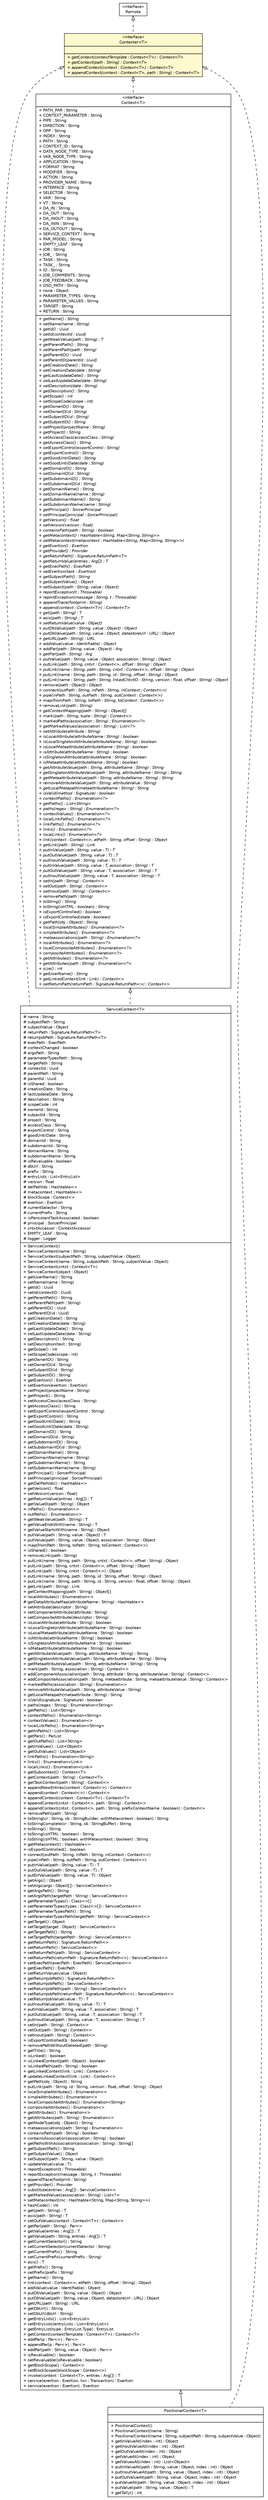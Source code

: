 #!/usr/local/bin/dot
#
# Class diagram 
# Generated by UMLGraph version R5_6 (http://www.umlgraph.org/)
#

digraph G {
	edge [fontname="Helvetica",fontsize=10,labelfontname="Helvetica",labelfontsize=10];
	node [fontname="Helvetica",fontsize=10,shape=plaintext];
	nodesep=0.25;
	ranksep=0.5;
	// sorcer.core.context.ServiceContext<T>
	c189337 [label=<<table title="sorcer.core.context.ServiceContext" border="0" cellborder="1" cellspacing="0" cellpadding="2" port="p" href="../core/context/ServiceContext.html">
		<tr><td><table border="0" cellspacing="0" cellpadding="1">
<tr><td align="center" balign="center"> ServiceContext&lt;T&gt; </td></tr>
		</table></td></tr>
		<tr><td><table border="0" cellspacing="0" cellpadding="1">
<tr><td align="left" balign="left"> # name : String </td></tr>
<tr><td align="left" balign="left"> # subjectPath : String </td></tr>
<tr><td align="left" balign="left"> # subjectValue : Object </td></tr>
<tr><td align="left" balign="left"> # returnPath : Signature.ReturnPath&lt;T&gt; </td></tr>
<tr><td align="left" balign="left"> # returnJobPath : Signature.ReturnPath&lt;T&gt; </td></tr>
<tr><td align="left" balign="left"> # execPath : ExecPath </td></tr>
<tr><td align="left" balign="left"> # contextChanged : boolean </td></tr>
<tr><td align="left" balign="left"> # argsPath : String </td></tr>
<tr><td align="left" balign="left"> # parameterTypesPath : String </td></tr>
<tr><td align="left" balign="left"> # targetPath : String </td></tr>
<tr><td align="left" balign="left"> # contextId : Uuid </td></tr>
<tr><td align="left" balign="left"> # parentPath : String </td></tr>
<tr><td align="left" balign="left"> # parentId : Uuid </td></tr>
<tr><td align="left" balign="left"> # isShared : boolean </td></tr>
<tr><td align="left" balign="left"> # creationDate : String </td></tr>
<tr><td align="left" balign="left"> # lastUpdateDate : String </td></tr>
<tr><td align="left" balign="left"> # description : String </td></tr>
<tr><td align="left" balign="left"> # scopeCode : int </td></tr>
<tr><td align="left" balign="left"> # ownerId : String </td></tr>
<tr><td align="left" balign="left"> # subjectId : String </td></tr>
<tr><td align="left" balign="left"> # project : String </td></tr>
<tr><td align="left" balign="left"> # accessClass : String </td></tr>
<tr><td align="left" balign="left"> # exportControl : String </td></tr>
<tr><td align="left" balign="left"> # goodUntilDate : String </td></tr>
<tr><td align="left" balign="left"> # domainId : String </td></tr>
<tr><td align="left" balign="left"> # subdomainId : String </td></tr>
<tr><td align="left" balign="left"> # domainName : String </td></tr>
<tr><td align="left" balign="left"> # subdomainName : String </td></tr>
<tr><td align="left" balign="left"> # isRevaluable : boolean </td></tr>
<tr><td align="left" balign="left"> # dbUrl : String </td></tr>
<tr><td align="left" balign="left"> # prefix : String </td></tr>
<tr><td align="left" balign="left"> # entryLists : List&lt;EntryList&gt; </td></tr>
<tr><td align="left" balign="left"> # version : float </td></tr>
<tr><td align="left" balign="left"> # delPathIds : Hashtable&lt;&gt; </td></tr>
<tr><td align="left" balign="left"> # metacontext : Hashtable&lt;&gt; </td></tr>
<tr><td align="left" balign="left"> # blockScope : Context&lt;&gt; </td></tr>
<tr><td align="left" balign="left"> # exertion : Exertion </td></tr>
<tr><td align="left" balign="left"> # currentSelector : String </td></tr>
<tr><td align="left" balign="left"> # currentPrefix : String </td></tr>
<tr><td align="left" balign="left"> + isPersistantTaskAssociated : boolean </td></tr>
<tr><td align="left" balign="left"> # principal : SorcerPrincipal </td></tr>
<tr><td align="left" balign="left"> + cntxtAccessor : ContextAccessor </td></tr>
<tr><td align="left" balign="left"> + EMPTY_LEAF : String </td></tr>
<tr><td align="left" balign="left"> # logger : Logger </td></tr>
		</table></td></tr>
		<tr><td><table border="0" cellspacing="0" cellpadding="1">
<tr><td align="left" balign="left"> + ServiceContext() </td></tr>
<tr><td align="left" balign="left"> + ServiceContext(name : String) </td></tr>
<tr><td align="left" balign="left"> + ServiceContext(subjectPath : String, subjectValue : Object) </td></tr>
<tr><td align="left" balign="left"> + ServiceContext(name : String, subjectPath : String, subjectValue : Object) </td></tr>
<tr><td align="left" balign="left"> + ServiceContext(cntxt : Context&lt;T&gt;) </td></tr>
<tr><td align="left" balign="left"> + ServiceContext(object : Object) </td></tr>
<tr><td align="left" balign="left"> + getUserName() : String </td></tr>
<tr><td align="left" balign="left"> + setName(name : String) </td></tr>
<tr><td align="left" balign="left"> + getId() : Uuid </td></tr>
<tr><td align="left" balign="left"> + setId(contextID : Uuid) </td></tr>
<tr><td align="left" balign="left"> + getParentPath() : String </td></tr>
<tr><td align="left" balign="left"> + setParentPath(path : String) </td></tr>
<tr><td align="left" balign="left"> + getParentID() : Uuid </td></tr>
<tr><td align="left" balign="left"> + setParentID(id : Uuid) </td></tr>
<tr><td align="left" balign="left"> + getCreationDate() : String </td></tr>
<tr><td align="left" balign="left"> + setCreationDate(date : String) </td></tr>
<tr><td align="left" balign="left"> + getLastUpdateDate() : String </td></tr>
<tr><td align="left" balign="left"> + setLastUpdateDate(date : String) </td></tr>
<tr><td align="left" balign="left"> + getDescription() : String </td></tr>
<tr><td align="left" balign="left"> + setDescription(text : String) </td></tr>
<tr><td align="left" balign="left"> + getScope() : int </td></tr>
<tr><td align="left" balign="left"> + setScopeCode(scope : int) </td></tr>
<tr><td align="left" balign="left"> + getOwnerID() : String </td></tr>
<tr><td align="left" balign="left"> + setOwnerID(id : String) </td></tr>
<tr><td align="left" balign="left"> + setSubjectID(id : String) </td></tr>
<tr><td align="left" balign="left"> + getSubjectID() : String </td></tr>
<tr><td align="left" balign="left"> + getExertion() : Exertion </td></tr>
<tr><td align="left" balign="left"> + setExertion(exertion : Exertion) </td></tr>
<tr><td align="left" balign="left"> + setProject(projectName : String) </td></tr>
<tr><td align="left" balign="left"> + getProject() : String </td></tr>
<tr><td align="left" balign="left"> + setAccessClass(acessClass : String) </td></tr>
<tr><td align="left" balign="left"> + getAccessClass() : String </td></tr>
<tr><td align="left" balign="left"> + setExportControl(exportControl : String) </td></tr>
<tr><td align="left" balign="left"> + getExportControl() : String </td></tr>
<tr><td align="left" balign="left"> + getGoodUntilDate() : String </td></tr>
<tr><td align="left" balign="left"> + setGoodUntilDate(date : String) </td></tr>
<tr><td align="left" balign="left"> + getDomainID() : String </td></tr>
<tr><td align="left" balign="left"> + setDomainID(id : String) </td></tr>
<tr><td align="left" balign="left"> + getSubdomainID() : String </td></tr>
<tr><td align="left" balign="left"> + setSubdomainID(id : String) </td></tr>
<tr><td align="left" balign="left"> + getDomainName() : String </td></tr>
<tr><td align="left" balign="left"> + setDomainName(name : String) </td></tr>
<tr><td align="left" balign="left"> + getSubdomainName() : String </td></tr>
<tr><td align="left" balign="left"> + setSubdomainName(name : String) </td></tr>
<tr><td align="left" balign="left"> + getPrincipal() : SorcerPrincipal </td></tr>
<tr><td align="left" balign="left"> + setPrincipal(principal : SorcerPrincipal) </td></tr>
<tr><td align="left" balign="left"> + getDelPathIds() : Hashtable&lt;&gt; </td></tr>
<tr><td align="left" balign="left"> + getVersion() : float </td></tr>
<tr><td align="left" balign="left"> + setVersion(version : float) </td></tr>
<tr><td align="left" balign="left"> + getReturnValue(entries : Arg[]) : T </td></tr>
<tr><td align="left" balign="left"> + getValue0(path : String) : Object </td></tr>
<tr><td align="left" balign="left"> + inPaths() : Enumeration&lt;&gt; </td></tr>
<tr><td align="left" balign="left"> + outPaths() : Enumeration&lt;&gt; </td></tr>
<tr><td align="left" balign="left"> + getWeakValue(path : String) : T </td></tr>
<tr><td align="left" balign="left"> + getValueEndsWith(name : String) : T </td></tr>
<tr><td align="left" balign="left"> + getValueStartsWith(name : String) : Object </td></tr>
<tr><td align="left" balign="left"> + putValue(path : String, value : Object) : T </td></tr>
<tr><td align="left" balign="left"> + putValue(path : String, value : Object, association : String) : Object </td></tr>
<tr><td align="left" balign="left"> + map(fromPath : String, toPath : String, toContext : Context&lt;&gt;) </td></tr>
<tr><td align="left" balign="left"> + isShared() : boolean </td></tr>
<tr><td align="left" balign="left"> + removeLink(path : String) </td></tr>
<tr><td align="left" balign="left"> + putLink(name : String, path : String, cntxt : Context&lt;&gt;, offset : String) : Object </td></tr>
<tr><td align="left" balign="left"> + putLink(path : String, cntxt : Context&lt;&gt;, offset : String) : Object </td></tr>
<tr><td align="left" balign="left"> + putLink(path : String, cntxt : Context&lt;&gt;) : Object </td></tr>
<tr><td align="left" balign="left"> + putLink(name : String, path : String, id : String, offset : String) : Object </td></tr>
<tr><td align="left" balign="left"> + putLink(name : String, path : String, id : String, version : float, offset : String) : Object </td></tr>
<tr><td align="left" balign="left"> + getLink(path : String) : Link </td></tr>
<tr><td align="left" balign="left"> + getContextMapping(path : String) : Object[] </td></tr>
<tr><td align="left" balign="left"> + localAttributes() : Enumeration&lt;&gt; </td></tr>
<tr><td align="left" balign="left"> # getDataAttributeMap(attributeName : String) : Hashtable&lt;&gt; </td></tr>
<tr><td align="left" balign="left"> + setAttribute(descriptor : String) </td></tr>
<tr><td align="left" balign="left"> + setComponentAttribute(attribute : String) </td></tr>
<tr><td align="left" balign="left"> + setCompositeAttribute(descriptor : String) </td></tr>
<tr><td align="left" balign="left"> + isLocalAttribute(attribute : String) : boolean </td></tr>
<tr><td align="left" balign="left"> + isLocalSingletonAttribute(attributeName : String) : boolean </td></tr>
<tr><td align="left" balign="left"> + isLocalMetaattribute(attributeName : String) : boolean </td></tr>
<tr><td align="left" balign="left"> + isAttribute(attributeName : String) : boolean </td></tr>
<tr><td align="left" balign="left"> + isSingletonAttribute(attributeName : String) : boolean </td></tr>
<tr><td align="left" balign="left"> + isMetaattribute(attributeName : String) : boolean </td></tr>
<tr><td align="left" balign="left"> + getAttributeValue(path : String, attributeName : String) : String </td></tr>
<tr><td align="left" balign="left"> + getSingletonAttributeValue(path : String, attributeName : String) : String </td></tr>
<tr><td align="left" balign="left"> + getMetaattributeValue(path : String, attributeName : String) : String </td></tr>
<tr><td align="left" balign="left"> + mark(path : String, association : String) : Context&lt;&gt; </td></tr>
<tr><td align="left" balign="left"> + addComponentAssociation(path : String, attribute : String, attributeValue : String) : Context&lt;&gt; </td></tr>
<tr><td align="left" balign="left"> + addCompositeAssociation(path : String, metaattribute : String, metaattributeValue : String) : Context&lt;&gt; </td></tr>
<tr><td align="left" balign="left"> + markedPaths(association : String) : Enumeration&lt;&gt; </td></tr>
<tr><td align="left" balign="left"> + removeAttributeValue(path : String, attributeValue : String) </td></tr>
<tr><td align="left" balign="left"> + getLocalMetapath(metaattribute : String) : String </td></tr>
<tr><td align="left" balign="left"> + isValid(signature : Signature) : boolean </td></tr>
<tr><td align="left" balign="left"> + paths(regex : String) : Enumeration&lt;String&gt; </td></tr>
<tr><td align="left" balign="left"> + getPaths() : List&lt;String&gt; </td></tr>
<tr><td align="left" balign="left"> + contextPaths() : Enumeration&lt;String&gt; </td></tr>
<tr><td align="left" balign="left"> + contextValues() : Enumeration&lt;&gt; </td></tr>
<tr><td align="left" balign="left"> + localLinkPaths() : Enumeration&lt;String&gt; </td></tr>
<tr><td align="left" balign="left"> + getInPaths() : List&lt;String&gt; </td></tr>
<tr><td align="left" balign="left"> + getPars() : ParList </td></tr>
<tr><td align="left" balign="left"> + getOutPaths() : List&lt;String&gt; </td></tr>
<tr><td align="left" balign="left"> + getInValues() : List&lt;Object&gt; </td></tr>
<tr><td align="left" balign="left"> + getOutValues() : List&lt;Object&gt; </td></tr>
<tr><td align="left" balign="left"> + linkPaths() : Enumeration&lt;String&gt; </td></tr>
<tr><td align="left" balign="left"> + links() : Enumeration&lt;Link&gt; </td></tr>
<tr><td align="left" balign="left"> + localLinks() : Enumeration&lt;Link&gt; </td></tr>
<tr><td align="left" balign="left"> + getSubcontext() : Context&lt;T&gt; </td></tr>
<tr><td align="left" balign="left"> + getContext(path : String) : Context&lt;T&gt; </td></tr>
<tr><td align="left" balign="left"> + getTaskContext(path : String) : Context&lt;&gt; </td></tr>
<tr><td align="left" balign="left"> + appendNewEntries(context : Context&lt;&gt;) : Context&lt;&gt; </td></tr>
<tr><td align="left" balign="left"> + append(context : Context&lt;&gt;) : Context&lt;&gt; </td></tr>
<tr><td align="left" balign="left"> + appendContext(context : Context&lt;T&gt;) : Context&lt;T&gt; </td></tr>
<tr><td align="left" balign="left"> + appendContext(cntxt : Context&lt;&gt;, path : String) : Context&lt;&gt; </td></tr>
<tr><td align="left" balign="left"> + appendContext(cntxt : Context&lt;&gt;, path : String, prefixContextName : boolean) : Context&lt;&gt; </td></tr>
<tr><td align="left" balign="left"> + removePath(path : String) </td></tr>
<tr><td align="left" balign="left"> + toString(cr : String, sb : StringBuilder, withMetacontext : boolean) : String </td></tr>
<tr><td align="left" balign="left"> + toStringComplete(cr : String, sb : StringBuffer) : String </td></tr>
<tr><td align="left" balign="left"> + toString() : String </td></tr>
<tr><td align="left" balign="left"> + toString(isHTML : boolean) : String </td></tr>
<tr><td align="left" balign="left"> + toString(isHTML : boolean, withMetacontext : boolean) : String </td></tr>
<tr><td align="left" balign="left"> + getMetacontext() : Hashtable&lt;&gt; </td></tr>
<tr><td align="left" balign="left"> + isExportControlled() : boolean </td></tr>
<tr><td align="left" balign="left"> + connect(outPath : String, inPath : String, inContext : Context&lt;&gt;) </td></tr>
<tr><td align="left" balign="left"> + pipe(inPath : String, outPath : String, outContext : Context&lt;&gt;) </td></tr>
<tr><td align="left" balign="left"> + putInValue(path : String, value : T) : T </td></tr>
<tr><td align="left" balign="left"> + putOutValue(path : String, value : T) : T </td></tr>
<tr><td align="left" balign="left"> + putErrValue(path : String, value : T) : Object </td></tr>
<tr><td align="left" balign="left"> + getArgs() : Object </td></tr>
<tr><td align="left" balign="left"> + setArgs(args : Object[]) : ServiceContext&lt;&gt; </td></tr>
<tr><td align="left" balign="left"> + getArgsPath() : String </td></tr>
<tr><td align="left" balign="left"> + setArgsPath(targetPath : String) : ServiceContext&lt;&gt; </td></tr>
<tr><td align="left" balign="left"> + getParameterTypes() : Class&lt;&gt;[] </td></tr>
<tr><td align="left" balign="left"> + setParameterTypes(types : Class&lt;&gt;[]) : ServiceContext&lt;&gt; </td></tr>
<tr><td align="left" balign="left"> + getParameterTypesPath() : String </td></tr>
<tr><td align="left" balign="left"> + setParameterTypesPath(targetPath : String) : ServiceContext&lt;&gt; </td></tr>
<tr><td align="left" balign="left"> + getTarget() : Object </td></tr>
<tr><td align="left" balign="left"> + setTarget(target : Object) : ServiceContext&lt;&gt; </td></tr>
<tr><td align="left" balign="left"> + getTargetPath() : String </td></tr>
<tr><td align="left" balign="left"> + setTargetPath(targetPath : String) : ServiceContext&lt;&gt; </td></tr>
<tr><td align="left" balign="left"> + getReturnPath() : Signature.ReturnPath&lt;&gt; </td></tr>
<tr><td align="left" balign="left"> + setReturnPath() : ServiceContext&lt;&gt; </td></tr>
<tr><td align="left" balign="left"> + setReturnPath(path : String) : ServiceContext&lt;&gt; </td></tr>
<tr><td align="left" balign="left"> + setReturnPath(returnPath : Signature.ReturnPath&lt;&gt;) : ServiceContext&lt;&gt; </td></tr>
<tr><td align="left" balign="left"> + setExecPath(execPath : ExecPath) : ServiceContext&lt;&gt; </td></tr>
<tr><td align="left" balign="left"> + getExecPath() : ExecPath </td></tr>
<tr><td align="left" balign="left"> + setReturnValue(value : Object) </td></tr>
<tr><td align="left" balign="left"> + getReturnJobPath() : Signature.ReturnPath&lt;&gt; </td></tr>
<tr><td align="left" balign="left"> + setReturnJobPath() : ServiceContext&lt;&gt; </td></tr>
<tr><td align="left" balign="left"> + setReturnJobPath(path : String) : ServiceContext&lt;&gt; </td></tr>
<tr><td align="left" balign="left"> + setReturnJobPath(returnPath : Signature.ReturnPath&lt;&gt;) : ServiceContext&lt;&gt; </td></tr>
<tr><td align="left" balign="left"> + setReturnJobValue(value : T) : T </td></tr>
<tr><td align="left" balign="left"> + putInoutValue(path : String, value : T) : T </td></tr>
<tr><td align="left" balign="left"> + putInValue(path : String, value : T, association : String) : T </td></tr>
<tr><td align="left" balign="left"> + putOutValue(path : String, value : T, association : String) : T </td></tr>
<tr><td align="left" balign="left"> + putInoutValue(path : String, value : T, association : String) : T </td></tr>
<tr><td align="left" balign="left"> + setIn(path : String) : Context&lt;&gt; </td></tr>
<tr><td align="left" balign="left"> + setOut(path : String) : Context&lt;&gt; </td></tr>
<tr><td align="left" balign="left"> + setInout(path : String) : Context&lt;&gt; </td></tr>
<tr><td align="left" balign="left"> + isExportControlled(b : boolean) </td></tr>
<tr><td align="left" balign="left"> + removePathWithoutDeleted(path : String) </td></tr>
<tr><td align="left" balign="left"> + getTitle() : String </td></tr>
<tr><td align="left" balign="left"> + isLinked() : boolean </td></tr>
<tr><td align="left" balign="left"> + isLinkedContext(path : Object) : boolean </td></tr>
<tr><td align="left" balign="left"> + isLinkedPath(path : String) : boolean </td></tr>
<tr><td align="left" balign="left"> + getLinkedContext(link : Link) : Context&lt;&gt; </td></tr>
<tr><td align="left" balign="left"> # updateLinkedContext(link : Link) : Context&lt;&gt; </td></tr>
<tr><td align="left" balign="left"> + getPath(obj : Object) : String </td></tr>
<tr><td align="left" balign="left"> + putLink(path : String, id : String, version : float, offset : String) : Object </td></tr>
<tr><td align="left" balign="left"> + localSimpleAttributes() : Enumeration&lt;&gt; </td></tr>
<tr><td align="left" balign="left"> + simpleAttributes() : Enumeration&lt;&gt; </td></tr>
<tr><td align="left" balign="left"> + localCompositeAttributes() : Enumeration&lt;String&gt; </td></tr>
<tr><td align="left" balign="left"> + compositeAttributes() : Enumeration&lt;&gt; </td></tr>
<tr><td align="left" balign="left"> + getAttributes() : Enumeration&lt;&gt; </td></tr>
<tr><td align="left" balign="left"> + getAttributes(path : String) : Enumeration&lt;&gt; </td></tr>
<tr><td align="left" balign="left"> + getNodeType(obj : Object) : String </td></tr>
<tr><td align="left" balign="left"> + metaassociations(path : String) : Enumeration&lt;&gt; </td></tr>
<tr><td align="left" balign="left"> + containsPath(path : String) : boolean </td></tr>
<tr><td align="left" balign="left"> + containsAssociation(association : String) : boolean </td></tr>
<tr><td align="left" balign="left"> + getPathsWithAssociation(association : String) : String[] </td></tr>
<tr><td align="left" balign="left"> + getSubjectPath() : String </td></tr>
<tr><td align="left" balign="left"> + getSubjectValue() : Object </td></tr>
<tr><td align="left" balign="left"> + setSubject(path : String, value : Object) </td></tr>
<tr><td align="left" balign="left"> + updateValue(value : T) </td></tr>
<tr><td align="left" balign="left"> + reportException(t : Throwable) </td></tr>
<tr><td align="left" balign="left"> + reportException(message : String, t : Throwable) </td></tr>
<tr><td align="left" balign="left"> + appendTrace(footprint : String) </td></tr>
<tr><td align="left" balign="left"> + getProvider() : Provider </td></tr>
<tr><td align="left" balign="left"> + substitute(entries : Arg[]) : ServiceContext&lt;&gt; </td></tr>
<tr><td align="left" balign="left"> + getMarkedValues(association : String) : List&lt;?&gt; </td></tr>
<tr><td align="left" balign="left"> + setMetacontext(mc : Hashtable&lt;String, Map&lt;String, String&gt;&gt;) </td></tr>
<tr><td align="left" balign="left"> + hashCode() : int </td></tr>
<tr><td align="left" balign="left"> + get(path : String) : T </td></tr>
<tr><td align="left" balign="left"> + asis(path : String) : T </td></tr>
<tr><td align="left" balign="left"> + setOutValues(context : Context&lt;T&gt;) : Context&lt;&gt; </td></tr>
<tr><td align="left" balign="left"> + getPar(path : String) : Par&lt;&gt; </td></tr>
<tr><td align="left" balign="left"> + getValue(entries : Arg[]) : T </td></tr>
<tr><td align="left" balign="left"> + getValue(path : String, entries : Arg[]) : T </td></tr>
<tr><td align="left" balign="left"> + getCurrentSelector() : String </td></tr>
<tr><td align="left" balign="left"> + setCurrentSelector(currentSelector : String) </td></tr>
<tr><td align="left" balign="left"> + getCurrentPrefix() : String </td></tr>
<tr><td align="left" balign="left"> + setCurrentPrefix(currentPrefix : String) </td></tr>
<tr><td align="left" balign="left"> + asis() : T </td></tr>
<tr><td align="left" balign="left"> + getPrefix() : String </td></tr>
<tr><td align="left" balign="left"> + setPrefix(prefix : String) </td></tr>
<tr><td align="left" balign="left"> + getName() : String </td></tr>
<tr><td align="left" balign="left"> + link(context : Context&lt;&gt;, atPath : String, offset : String) : Object </td></tr>
<tr><td align="left" balign="left"> + addValue(value : Identifiable) : Object </td></tr>
<tr><td align="left" balign="left"> + putDbValue(path : String, value : Object) : Object </td></tr>
<tr><td align="left" balign="left"> + putDbValue(path : String, value : Object, datastoreUrl : URL) : Object </td></tr>
<tr><td align="left" balign="left"> + getURL(path : String) : URL </td></tr>
<tr><td align="left" balign="left"> + getDbUrl() : String </td></tr>
<tr><td align="left" balign="left"> + setDbUrl(dbUrl : String) </td></tr>
<tr><td align="left" balign="left"> + getEntryLists() : List&lt;EntryList&gt; </td></tr>
<tr><td align="left" balign="left"> + setEntryLists(entryLists : List&lt;EntryList&gt;) </td></tr>
<tr><td align="left" balign="left"> + getEntryList(type : EntryList.Type) : EntryList </td></tr>
<tr><td align="left" balign="left"> + getContext(contextTemplate : Context&lt;T&gt;) : Context&lt;T&gt; </td></tr>
<tr><td align="left" balign="left"> + addPar(p : Par&lt;&gt;) : Par&lt;&gt; </td></tr>
<tr><td align="left" balign="left"> + appendPar(p : Par&lt;&gt;) : Par&lt;&gt; </td></tr>
<tr><td align="left" balign="left"> + addPar(path : String, value : Object) : Par&lt;&gt; </td></tr>
<tr><td align="left" balign="left"> + isRevaluable() : boolean </td></tr>
<tr><td align="left" balign="left"> + setRevaluable(isRevaluable : boolean) </td></tr>
<tr><td align="left" balign="left"> + getBlockScope() : Context&lt;&gt; </td></tr>
<tr><td align="left" balign="left"> + setBlockScope(blockScope : Context&lt;&gt;) </td></tr>
<tr><td align="left" balign="left"> + invoke(context : Context&lt;T&gt;, entries : Arg[]) : T </td></tr>
<tr><td align="left" balign="left"> + service(exertion : Exertion, txn : Transaction) : Exertion </td></tr>
<tr><td align="left" balign="left"> + service(exertion : Exertion) : Exertion </td></tr>
		</table></td></tr>
		</table>>, URL="../core/context/ServiceContext.html", fontname="Helvetica", fontcolor="black", fontsize=10.0];
	// sorcer.core.context.PositionalContext<T>
	c189340 [label=<<table title="sorcer.core.context.PositionalContext" border="0" cellborder="1" cellspacing="0" cellpadding="2" port="p" href="../core/context/PositionalContext.html">
		<tr><td><table border="0" cellspacing="0" cellpadding="1">
<tr><td align="center" balign="center"> PositionalContext&lt;T&gt; </td></tr>
		</table></td></tr>
		<tr><td><table border="0" cellspacing="0" cellpadding="1">
<tr><td align="left" balign="left">  </td></tr>
		</table></td></tr>
		<tr><td><table border="0" cellspacing="0" cellpadding="1">
<tr><td align="left" balign="left"> + PositionalContext() </td></tr>
<tr><td align="left" balign="left"> + PositionalContext(name : String) </td></tr>
<tr><td align="left" balign="left"> + PositionalContext(name : String, subjectPath : String, subjectValue : Object) </td></tr>
<tr><td align="left" balign="left"> + getInValueAt(index : int) : Object </td></tr>
<tr><td align="left" balign="left"> + getInoutValueAt(index : int) : Object </td></tr>
<tr><td align="left" balign="left"> + getOutValueAt(index : int) : Object </td></tr>
<tr><td align="left" balign="left"> + getValueAt(index : int) : Object </td></tr>
<tr><td align="left" balign="left"> + getValuesAt(index : int) : List&lt;Object&gt; </td></tr>
<tr><td align="left" balign="left"> + putInValueAt(path : String, value : Object, index : int) : Object </td></tr>
<tr><td align="left" balign="left"> + putInoutValueAt(path : String, value : Object, index : int) : Object </td></tr>
<tr><td align="left" balign="left"> + putOutValueAt(path : String, value : Object, index : int) : Object </td></tr>
<tr><td align="left" balign="left"> + putValueAt(path : String, value : Object, index : int) : Object </td></tr>
<tr><td align="left" balign="left"> + putValue(path : String, value : Object) : T </td></tr>
<tr><td align="left" balign="left"> + getTally() : int </td></tr>
		</table></td></tr>
		</table>>, URL="../core/context/PositionalContext.html", fontname="Helvetica", fontcolor="black", fontsize=10.0];
	// sorcer.service.Contexter<T>
	c189409 [label=<<table title="sorcer.service.Contexter" border="0" cellborder="1" cellspacing="0" cellpadding="2" port="p" bgcolor="lemonChiffon" href="./Contexter.html">
		<tr><td><table border="0" cellspacing="0" cellpadding="1">
<tr><td align="center" balign="center"> &#171;interface&#187; </td></tr>
<tr><td align="center" balign="center"> Contexter&lt;T&gt; </td></tr>
		</table></td></tr>
		<tr><td><table border="0" cellspacing="0" cellpadding="1">
<tr><td align="left" balign="left">  </td></tr>
		</table></td></tr>
		<tr><td><table border="0" cellspacing="0" cellpadding="1">
<tr><td align="left" balign="left"><font face="Helvetica-Oblique" point-size="10.0"> + getContext(contextTemplate : Context&lt;T&gt;) : Context&lt;T&gt; </font></td></tr>
<tr><td align="left" balign="left"><font face="Helvetica-Oblique" point-size="10.0"> + getContext(path : String) : Context&lt;T&gt; </font></td></tr>
<tr><td align="left" balign="left"><font face="Helvetica-Oblique" point-size="10.0"> + appendContext(context : Context&lt;T&gt;) : Context&lt;T&gt; </font></td></tr>
<tr><td align="left" balign="left"><font face="Helvetica-Oblique" point-size="10.0"> + appendContext(context : Context&lt;T&gt;, path : String) : Context&lt;T&gt; </font></td></tr>
		</table></td></tr>
		</table>>, URL="./Contexter.html", fontname="Helvetica", fontcolor="black", fontsize=10.0];
	// sorcer.service.Context<T>
	c189418 [label=<<table title="sorcer.service.Context" border="0" cellborder="1" cellspacing="0" cellpadding="2" port="p" href="./Context.html">
		<tr><td><table border="0" cellspacing="0" cellpadding="1">
<tr><td align="center" balign="center"> &#171;interface&#187; </td></tr>
<tr><td align="center" balign="center"> Context&lt;T&gt; </td></tr>
		</table></td></tr>
		<tr><td><table border="0" cellspacing="0" cellpadding="1">
<tr><td align="left" balign="left"> + PATH_PAR : String </td></tr>
<tr><td align="left" balign="left"> + CONTEXT_PARAMETER : String </td></tr>
<tr><td align="left" balign="left"> + PIPE : String </td></tr>
<tr><td align="left" balign="left"> + DIRECTION : String </td></tr>
<tr><td align="left" balign="left"> + OPP : String </td></tr>
<tr><td align="left" balign="left"> + INDEX : String </td></tr>
<tr><td align="left" balign="left"> + PATH : String </td></tr>
<tr><td align="left" balign="left"> + CONTEXT_ID : String </td></tr>
<tr><td align="left" balign="left"> + DATA_NODE_TYPE : String </td></tr>
<tr><td align="left" balign="left"> + VAR_NODE_TYPE : String </td></tr>
<tr><td align="left" balign="left"> + APPLICATION : String </td></tr>
<tr><td align="left" balign="left"> + FORMAT : String </td></tr>
<tr><td align="left" balign="left"> + MODIFIER : String </td></tr>
<tr><td align="left" balign="left"> + ACTION : String </td></tr>
<tr><td align="left" balign="left"> + PROVIDER_NAME : String </td></tr>
<tr><td align="left" balign="left"> + INTERFACE : String </td></tr>
<tr><td align="left" balign="left"> + SELECTOR : String </td></tr>
<tr><td align="left" balign="left"> + VAR : String </td></tr>
<tr><td align="left" balign="left"> + VT : String </td></tr>
<tr><td align="left" balign="left"> + DA_IN : String </td></tr>
<tr><td align="left" balign="left"> + DA_OUT : String </td></tr>
<tr><td align="left" balign="left"> + DA_INOUT : String </td></tr>
<tr><td align="left" balign="left"> + DA_ININ : String </td></tr>
<tr><td align="left" balign="left"> + DA_OUTOUT : String </td></tr>
<tr><td align="left" balign="left"> + SERVICE_CONTEXT : String </td></tr>
<tr><td align="left" balign="left"> + PAR_MODEL : String </td></tr>
<tr><td align="left" balign="left"> + EMPTY_LEAF : String </td></tr>
<tr><td align="left" balign="left"> + JOB : String </td></tr>
<tr><td align="left" balign="left"> + JOB_ : String </td></tr>
<tr><td align="left" balign="left"> + TASK : String </td></tr>
<tr><td align="left" balign="left"> + TASK_ : String </td></tr>
<tr><td align="left" balign="left"> + ID : String </td></tr>
<tr><td align="left" balign="left"> + JOB_COMMENTS : String </td></tr>
<tr><td align="left" balign="left"> + JOB_FEEDBACK : String </td></tr>
<tr><td align="left" balign="left"> + DSD_PATH : String </td></tr>
<tr><td align="left" balign="left"> + none : Object </td></tr>
<tr><td align="left" balign="left"> + PARAMETER_TYPES : String </td></tr>
<tr><td align="left" balign="left"> + PARAMETER_VALUES : String </td></tr>
<tr><td align="left" balign="left"> + TARGET : String </td></tr>
<tr><td align="left" balign="left"> + RETURN : String </td></tr>
		</table></td></tr>
		<tr><td><table border="0" cellspacing="0" cellpadding="1">
<tr><td align="left" balign="left"><font face="Helvetica-Oblique" point-size="10.0"> + getName() : String </font></td></tr>
<tr><td align="left" balign="left"><font face="Helvetica-Oblique" point-size="10.0"> + setName(name : String) </font></td></tr>
<tr><td align="left" balign="left"><font face="Helvetica-Oblique" point-size="10.0"> + getId() : Uuid </font></td></tr>
<tr><td align="left" balign="left"><font face="Helvetica-Oblique" point-size="10.0"> + setId(contextId : Uuid) </font></td></tr>
<tr><td align="left" balign="left"><font face="Helvetica-Oblique" point-size="10.0"> + getWeakValue(path : String) : T </font></td></tr>
<tr><td align="left" balign="left"><font face="Helvetica-Oblique" point-size="10.0"> + getParentPath() : String </font></td></tr>
<tr><td align="left" balign="left"><font face="Helvetica-Oblique" point-size="10.0"> + setParentPath(path : String) </font></td></tr>
<tr><td align="left" balign="left"><font face="Helvetica-Oblique" point-size="10.0"> + getParentID() : Uuid </font></td></tr>
<tr><td align="left" balign="left"><font face="Helvetica-Oblique" point-size="10.0"> + setParentID(parentId : Uuid) </font></td></tr>
<tr><td align="left" balign="left"><font face="Helvetica-Oblique" point-size="10.0"> + getCreationDate() : String </font></td></tr>
<tr><td align="left" balign="left"><font face="Helvetica-Oblique" point-size="10.0"> + setCreationDate(date : String) </font></td></tr>
<tr><td align="left" balign="left"><font face="Helvetica-Oblique" point-size="10.0"> + getLastUpdateDate() : String </font></td></tr>
<tr><td align="left" balign="left"><font face="Helvetica-Oblique" point-size="10.0"> + setLastUpdateDate(date : String) </font></td></tr>
<tr><td align="left" balign="left"><font face="Helvetica-Oblique" point-size="10.0"> + setDescription(date : String) </font></td></tr>
<tr><td align="left" balign="left"><font face="Helvetica-Oblique" point-size="10.0"> + getDescription() : String </font></td></tr>
<tr><td align="left" balign="left"><font face="Helvetica-Oblique" point-size="10.0"> + getScope() : int </font></td></tr>
<tr><td align="left" balign="left"><font face="Helvetica-Oblique" point-size="10.0"> + setScopeCode(scope : int) </font></td></tr>
<tr><td align="left" balign="left"><font face="Helvetica-Oblique" point-size="10.0"> + getOwnerID() : String </font></td></tr>
<tr><td align="left" balign="left"><font face="Helvetica-Oblique" point-size="10.0"> + setOwnerID(id : String) </font></td></tr>
<tr><td align="left" balign="left"><font face="Helvetica-Oblique" point-size="10.0"> + setSubjectID(id : String) </font></td></tr>
<tr><td align="left" balign="left"><font face="Helvetica-Oblique" point-size="10.0"> + getSubjectID() : String </font></td></tr>
<tr><td align="left" balign="left"><font face="Helvetica-Oblique" point-size="10.0"> + setProject(projectName : String) </font></td></tr>
<tr><td align="left" balign="left"><font face="Helvetica-Oblique" point-size="10.0"> + getProject() : String </font></td></tr>
<tr><td align="left" balign="left"><font face="Helvetica-Oblique" point-size="10.0"> + setAccessClass(accessClass : String) </font></td></tr>
<tr><td align="left" balign="left"><font face="Helvetica-Oblique" point-size="10.0"> + getAccessClass() : String </font></td></tr>
<tr><td align="left" balign="left"><font face="Helvetica-Oblique" point-size="10.0"> + setExportControl(exportControl : String) </font></td></tr>
<tr><td align="left" balign="left"><font face="Helvetica-Oblique" point-size="10.0"> + getExportControl() : String </font></td></tr>
<tr><td align="left" balign="left"><font face="Helvetica-Oblique" point-size="10.0"> + getGoodUntilDate() : String </font></td></tr>
<tr><td align="left" balign="left"><font face="Helvetica-Oblique" point-size="10.0"> + setGoodUntilDate(date : String) </font></td></tr>
<tr><td align="left" balign="left"><font face="Helvetica-Oblique" point-size="10.0"> + getDomainID() : String </font></td></tr>
<tr><td align="left" balign="left"><font face="Helvetica-Oblique" point-size="10.0"> + setDomainID(id : String) </font></td></tr>
<tr><td align="left" balign="left"><font face="Helvetica-Oblique" point-size="10.0"> + getSubdomainID() : String </font></td></tr>
<tr><td align="left" balign="left"><font face="Helvetica-Oblique" point-size="10.0"> + setSubdomainID(id : String) </font></td></tr>
<tr><td align="left" balign="left"><font face="Helvetica-Oblique" point-size="10.0"> + getDomainName() : String </font></td></tr>
<tr><td align="left" balign="left"><font face="Helvetica-Oblique" point-size="10.0"> + setDomainName(name : String) </font></td></tr>
<tr><td align="left" balign="left"><font face="Helvetica-Oblique" point-size="10.0"> + getSubdomainName() : String </font></td></tr>
<tr><td align="left" balign="left"><font face="Helvetica-Oblique" point-size="10.0"> + setSubdomainName(name : String) </font></td></tr>
<tr><td align="left" balign="left"><font face="Helvetica-Oblique" point-size="10.0"> + getPrincipal() : SorcerPrincipal </font></td></tr>
<tr><td align="left" balign="left"><font face="Helvetica-Oblique" point-size="10.0"> + setPrincipal(principal : SorcerPrincipal) </font></td></tr>
<tr><td align="left" balign="left"><font face="Helvetica-Oblique" point-size="10.0"> + getVersion() : float </font></td></tr>
<tr><td align="left" balign="left"><font face="Helvetica-Oblique" point-size="10.0"> + setVersion(version : float) </font></td></tr>
<tr><td align="left" balign="left"><font face="Helvetica-Oblique" point-size="10.0"> + containsPath(path : String) : boolean </font></td></tr>
<tr><td align="left" balign="left"><font face="Helvetica-Oblique" point-size="10.0"> + getMetacontext() : Hashtable&lt;String, Map&lt;String, String&gt;&gt; </font></td></tr>
<tr><td align="left" balign="left"><font face="Helvetica-Oblique" point-size="10.0"> + setMetacontext(metacontext : Hashtable&lt;String, Map&lt;String, String&gt;&gt;) </font></td></tr>
<tr><td align="left" balign="left"><font face="Helvetica-Oblique" point-size="10.0"> + getExertion() : Exertion </font></td></tr>
<tr><td align="left" balign="left"><font face="Helvetica-Oblique" point-size="10.0"> + getProvider() : Provider </font></td></tr>
<tr><td align="left" balign="left"><font face="Helvetica-Oblique" point-size="10.0"> + getReturnPath() : Signature.ReturnPath&lt;T&gt; </font></td></tr>
<tr><td align="left" balign="left"><font face="Helvetica-Oblique" point-size="10.0"> + getReturnValue(entries : Arg[]) : T </font></td></tr>
<tr><td align="left" balign="left"><font face="Helvetica-Oblique" point-size="10.0"> + getExecPath() : ExecPath </font></td></tr>
<tr><td align="left" balign="left"><font face="Helvetica-Oblique" point-size="10.0"> + setExertion(task : Exertion) </font></td></tr>
<tr><td align="left" balign="left"><font face="Helvetica-Oblique" point-size="10.0"> + getSubjectPath() : String </font></td></tr>
<tr><td align="left" balign="left"><font face="Helvetica-Oblique" point-size="10.0"> + getSubjectValue() : Object </font></td></tr>
<tr><td align="left" balign="left"><font face="Helvetica-Oblique" point-size="10.0"> + setSubject(path : String, value : Object) </font></td></tr>
<tr><td align="left" balign="left"><font face="Helvetica-Oblique" point-size="10.0"> + reportException(t : Throwable) </font></td></tr>
<tr><td align="left" balign="left"><font face="Helvetica-Oblique" point-size="10.0"> + reportException(message : String, t : Throwable) </font></td></tr>
<tr><td align="left" balign="left"><font face="Helvetica-Oblique" point-size="10.0"> + appendTrace(footprint : String) </font></td></tr>
<tr><td align="left" balign="left"><font face="Helvetica-Oblique" point-size="10.0"> + append(context : Context&lt;T&gt;) : Context&lt;T&gt; </font></td></tr>
<tr><td align="left" balign="left"><font face="Helvetica-Oblique" point-size="10.0"> + get(path : String) : T </font></td></tr>
<tr><td align="left" balign="left"><font face="Helvetica-Oblique" point-size="10.0"> + asis(path : String) : T </font></td></tr>
<tr><td align="left" balign="left"><font face="Helvetica-Oblique" point-size="10.0"> + setReturnValue(value : Object) </font></td></tr>
<tr><td align="left" balign="left"><font face="Helvetica-Oblique" point-size="10.0"> + putDbValue(path : String, value : Object) : Object </font></td></tr>
<tr><td align="left" balign="left"><font face="Helvetica-Oblique" point-size="10.0"> + putDbValue(path : String, value : Object, datastoreUrl : URL) : Object </font></td></tr>
<tr><td align="left" balign="left"><font face="Helvetica-Oblique" point-size="10.0"> + getURL(path : String) : URL </font></td></tr>
<tr><td align="left" balign="left"><font face="Helvetica-Oblique" point-size="10.0"> + addValue(value : Identifiable) : Object </font></td></tr>
<tr><td align="left" balign="left"><font face="Helvetica-Oblique" point-size="10.0"> + addPar(path : String, value : Object) : Arg </font></td></tr>
<tr><td align="left" balign="left"><font face="Helvetica-Oblique" point-size="10.0"> + getPar(path : String) : Arg </font></td></tr>
<tr><td align="left" balign="left"><font face="Helvetica-Oblique" point-size="10.0"> + putValue(path : String, value : Object, association : String) : Object </font></td></tr>
<tr><td align="left" balign="left"><font face="Helvetica-Oblique" point-size="10.0"> + putLink(path : String, cntxt : Context&lt;&gt;, offset : String) : Object </font></td></tr>
<tr><td align="left" balign="left"><font face="Helvetica-Oblique" point-size="10.0"> + putLink(name : String, path : String, cntxt : Context&lt;&gt;, offset : String) : Object </font></td></tr>
<tr><td align="left" balign="left"><font face="Helvetica-Oblique" point-size="10.0"> + putLink(name : String, path : String, id : String, offset : String) : Object </font></td></tr>
<tr><td align="left" balign="left"><font face="Helvetica-Oblique" point-size="10.0"> + putLink(name : String, path : String, lnkedCntxtID : String, version : float, offset : String) : Object </font></td></tr>
<tr><td align="left" balign="left"><font face="Helvetica-Oblique" point-size="10.0"> + remove(path : Object) : Object </font></td></tr>
<tr><td align="left" balign="left"><font face="Helvetica-Oblique" point-size="10.0"> + connect(outPath : String, inPath : String, inContext : Context&lt;&gt;) </font></td></tr>
<tr><td align="left" balign="left"><font face="Helvetica-Oblique" point-size="10.0"> + pipe(inPath : String, outPath : String, outContext : Context&lt;&gt;) </font></td></tr>
<tr><td align="left" balign="left"><font face="Helvetica-Oblique" point-size="10.0"> + map(fromPath : String, toPath : String, toContext : Context&lt;&gt;) </font></td></tr>
<tr><td align="left" balign="left"><font face="Helvetica-Oblique" point-size="10.0"> + removeLink(path : String) </font></td></tr>
<tr><td align="left" balign="left"><font face="Helvetica-Oblique" point-size="10.0"> + getContextMapping(path : String) : Object[] </font></td></tr>
<tr><td align="left" balign="left"><font face="Helvetica-Oblique" point-size="10.0"> + mark(path : String, tuple : String) : Context&lt;&gt; </font></td></tr>
<tr><td align="left" balign="left"><font face="Helvetica-Oblique" point-size="10.0"> + markedPaths(association : String) : Enumeration&lt;?&gt; </font></td></tr>
<tr><td align="left" balign="left"><font face="Helvetica-Oblique" point-size="10.0"> + getMarkedValues(association : String) : List&lt;?&gt; </font></td></tr>
<tr><td align="left" balign="left"><font face="Helvetica-Oblique" point-size="10.0"> + setAttribute(attribute : String) </font></td></tr>
<tr><td align="left" balign="left"><font face="Helvetica-Oblique" point-size="10.0"> + isLocalAttribute(attributeName : String) : boolean </font></td></tr>
<tr><td align="left" balign="left"><font face="Helvetica-Oblique" point-size="10.0"> + isLocalSingletonAttribute(attributeName : String) : boolean </font></td></tr>
<tr><td align="left" balign="left"><font face="Helvetica-Oblique" point-size="10.0"> + isLocalMetaattribute(attributeName : String) : boolean </font></td></tr>
<tr><td align="left" balign="left"><font face="Helvetica-Oblique" point-size="10.0"> + isAttribute(attributeName : String) : boolean </font></td></tr>
<tr><td align="left" balign="left"><font face="Helvetica-Oblique" point-size="10.0"> + isSingletonAttribute(attributeName : String) : boolean </font></td></tr>
<tr><td align="left" balign="left"><font face="Helvetica-Oblique" point-size="10.0"> + isMetaattribute(attributeName : String) : boolean </font></td></tr>
<tr><td align="left" balign="left"><font face="Helvetica-Oblique" point-size="10.0"> + getAttributeValue(path : String, attributeName : String) : String </font></td></tr>
<tr><td align="left" balign="left"><font face="Helvetica-Oblique" point-size="10.0"> + getSingletonAttributeValue(path : String, attributeName : String) : String </font></td></tr>
<tr><td align="left" balign="left"><font face="Helvetica-Oblique" point-size="10.0"> + getMetaattributeValue(path : String, attributeName : String) : String </font></td></tr>
<tr><td align="left" balign="left"><font face="Helvetica-Oblique" point-size="10.0"> + removeAttributeValue(path : String, attributeValue : String) </font></td></tr>
<tr><td align="left" balign="left"><font face="Helvetica-Oblique" point-size="10.0"> + getLocalMetapath(metaattributeName : String) : String </font></td></tr>
<tr><td align="left" balign="left"><font face="Helvetica-Oblique" point-size="10.0"> + isValid(method : Signature) : boolean </font></td></tr>
<tr><td align="left" balign="left"><font face="Helvetica-Oblique" point-size="10.0"> + contextPaths() : Enumeration&lt;?&gt; </font></td></tr>
<tr><td align="left" balign="left"><font face="Helvetica-Oblique" point-size="10.0"> + getPaths() : List&lt;String&gt; </font></td></tr>
<tr><td align="left" balign="left"><font face="Helvetica-Oblique" point-size="10.0"> + paths(regex : String) : Enumeration&lt;?&gt; </font></td></tr>
<tr><td align="left" balign="left"><font face="Helvetica-Oblique" point-size="10.0"> + contextValues() : Enumeration&lt;?&gt; </font></td></tr>
<tr><td align="left" balign="left"><font face="Helvetica-Oblique" point-size="10.0"> + localLinkPaths() : Enumeration&lt;?&gt; </font></td></tr>
<tr><td align="left" balign="left"><font face="Helvetica-Oblique" point-size="10.0"> + linkPaths() : Enumeration&lt;?&gt; </font></td></tr>
<tr><td align="left" balign="left"><font face="Helvetica-Oblique" point-size="10.0"> + links() : Enumeration&lt;?&gt; </font></td></tr>
<tr><td align="left" balign="left"><font face="Helvetica-Oblique" point-size="10.0"> + localLinks() : Enumeration&lt;?&gt; </font></td></tr>
<tr><td align="left" balign="left"><font face="Helvetica-Oblique" point-size="10.0"> + link(context : Context&lt;&gt;, atPath : String, offset : String) : Object </font></td></tr>
<tr><td align="left" balign="left"><font face="Helvetica-Oblique" point-size="10.0"> + getLink(path : String) : Link </font></td></tr>
<tr><td align="left" balign="left"><font face="Helvetica-Oblique" point-size="10.0"> + putInValue(path : String, value : T) : T </font></td></tr>
<tr><td align="left" balign="left"><font face="Helvetica-Oblique" point-size="10.0"> + putOutValue(path : String, value : T) : T </font></td></tr>
<tr><td align="left" balign="left"><font face="Helvetica-Oblique" point-size="10.0"> + putInoutValue(path : String, value : T) : T </font></td></tr>
<tr><td align="left" balign="left"><font face="Helvetica-Oblique" point-size="10.0"> + putInValue(path : String, value : T, association : String) : T </font></td></tr>
<tr><td align="left" balign="left"><font face="Helvetica-Oblique" point-size="10.0"> + putOutValue(path : String, value : T, association : String) : T </font></td></tr>
<tr><td align="left" balign="left"><font face="Helvetica-Oblique" point-size="10.0"> + putInoutValue(path : String, value : T, association : String) : T </font></td></tr>
<tr><td align="left" balign="left"><font face="Helvetica-Oblique" point-size="10.0"> + setIn(path : String) : Context&lt;&gt; </font></td></tr>
<tr><td align="left" balign="left"><font face="Helvetica-Oblique" point-size="10.0"> + setOut(path : String) : Context&lt;&gt; </font></td></tr>
<tr><td align="left" balign="left"><font face="Helvetica-Oblique" point-size="10.0"> + setInout(path : String) : Context&lt;&gt; </font></td></tr>
<tr><td align="left" balign="left"><font face="Helvetica-Oblique" point-size="10.0"> + removePath(path : String) </font></td></tr>
<tr><td align="left" balign="left"><font face="Helvetica-Oblique" point-size="10.0"> + toString() : String </font></td></tr>
<tr><td align="left" balign="left"><font face="Helvetica-Oblique" point-size="10.0"> + toString(isHTML : boolean) : String </font></td></tr>
<tr><td align="left" balign="left"><font face="Helvetica-Oblique" point-size="10.0"> + isExportControlled() : boolean </font></td></tr>
<tr><td align="left" balign="left"><font face="Helvetica-Oblique" point-size="10.0"> + isExportControlled(state : boolean) </font></td></tr>
<tr><td align="left" balign="left"><font face="Helvetica-Oblique" point-size="10.0"> + getPath(obj : Object) : String </font></td></tr>
<tr><td align="left" balign="left"><font face="Helvetica-Oblique" point-size="10.0"> + localSimpleAttributes() : Enumeration&lt;?&gt; </font></td></tr>
<tr><td align="left" balign="left"><font face="Helvetica-Oblique" point-size="10.0"> + simpleAttributes() : Enumeration&lt;?&gt; </font></td></tr>
<tr><td align="left" balign="left"><font face="Helvetica-Oblique" point-size="10.0"> + metaassociations(path : String) : Enumeration&lt;?&gt; </font></td></tr>
<tr><td align="left" balign="left"><font face="Helvetica-Oblique" point-size="10.0"> + localAttributes() : Enumeration&lt;?&gt; </font></td></tr>
<tr><td align="left" balign="left"><font face="Helvetica-Oblique" point-size="10.0"> + localCompositeAttributes() : Enumeration&lt;?&gt; </font></td></tr>
<tr><td align="left" balign="left"><font face="Helvetica-Oblique" point-size="10.0"> + compositeAttributes() : Enumeration&lt;?&gt; </font></td></tr>
<tr><td align="left" balign="left"><font face="Helvetica-Oblique" point-size="10.0"> + getAttributes() : Enumeration&lt;?&gt; </font></td></tr>
<tr><td align="left" balign="left"><font face="Helvetica-Oblique" point-size="10.0"> + getAttributes(path : String) : Enumeration&lt;?&gt; </font></td></tr>
<tr><td align="left" balign="left"><font face="Helvetica-Oblique" point-size="10.0"> + size() : int </font></td></tr>
<tr><td align="left" balign="left"><font face="Helvetica-Oblique" point-size="10.0"> + getUserName() : String </font></td></tr>
<tr><td align="left" balign="left"><font face="Helvetica-Oblique" point-size="10.0"> + getLinkedContext(link : Link) : Context&lt;&gt; </font></td></tr>
<tr><td align="left" balign="left"><font face="Helvetica-Oblique" point-size="10.0"> + setReturnPath(returnPath : Signature.ReturnPath&lt;&gt;) : Context&lt;&gt; </font></td></tr>
		</table></td></tr>
		</table>>, URL="./Context.html", fontname="Helvetica", fontcolor="black", fontsize=10.0];
	//sorcer.core.context.ServiceContext<T> implements sorcer.service.Context<T>
	c189418:p -> c189337:p [dir=back,arrowtail=empty,style=dashed];
	//sorcer.core.context.ServiceContext<T> implements sorcer.service.Contexter<T>
	c189409:p -> c189337:p [dir=back,arrowtail=empty,style=dashed];
	//sorcer.core.context.PositionalContext<T> extends sorcer.core.context.ServiceContext<T>
	c189337:p -> c189340:p [dir=back,arrowtail=empty];
	//sorcer.core.context.PositionalContext<T> implements sorcer.service.Contexter<T>
	c189409:p -> c189340:p [dir=back,arrowtail=empty,style=dashed];
	//sorcer.service.Contexter<T> implements java.rmi.Remote
	c189941:p -> c189409:p [dir=back,arrowtail=empty,style=dashed];
	//sorcer.service.Context<T> implements sorcer.service.Contexter<T>
	c189409:p -> c189418:p [dir=back,arrowtail=empty,style=dashed];
	// java.rmi.Remote
	c189941 [label=<<table title="java.rmi.Remote" border="0" cellborder="1" cellspacing="0" cellpadding="2" port="p" href="http://docs.oracle.com/javase/7/docs/api/java/rmi/Remote.html">
		<tr><td><table border="0" cellspacing="0" cellpadding="1">
<tr><td align="center" balign="center"> &#171;interface&#187; </td></tr>
<tr><td align="center" balign="center"> Remote </td></tr>
		</table></td></tr>
		</table>>, URL="http://docs.oracle.com/javase/7/docs/api/java/rmi/Remote.html", fontname="Helvetica", fontcolor="black", fontsize=10.0];
}

